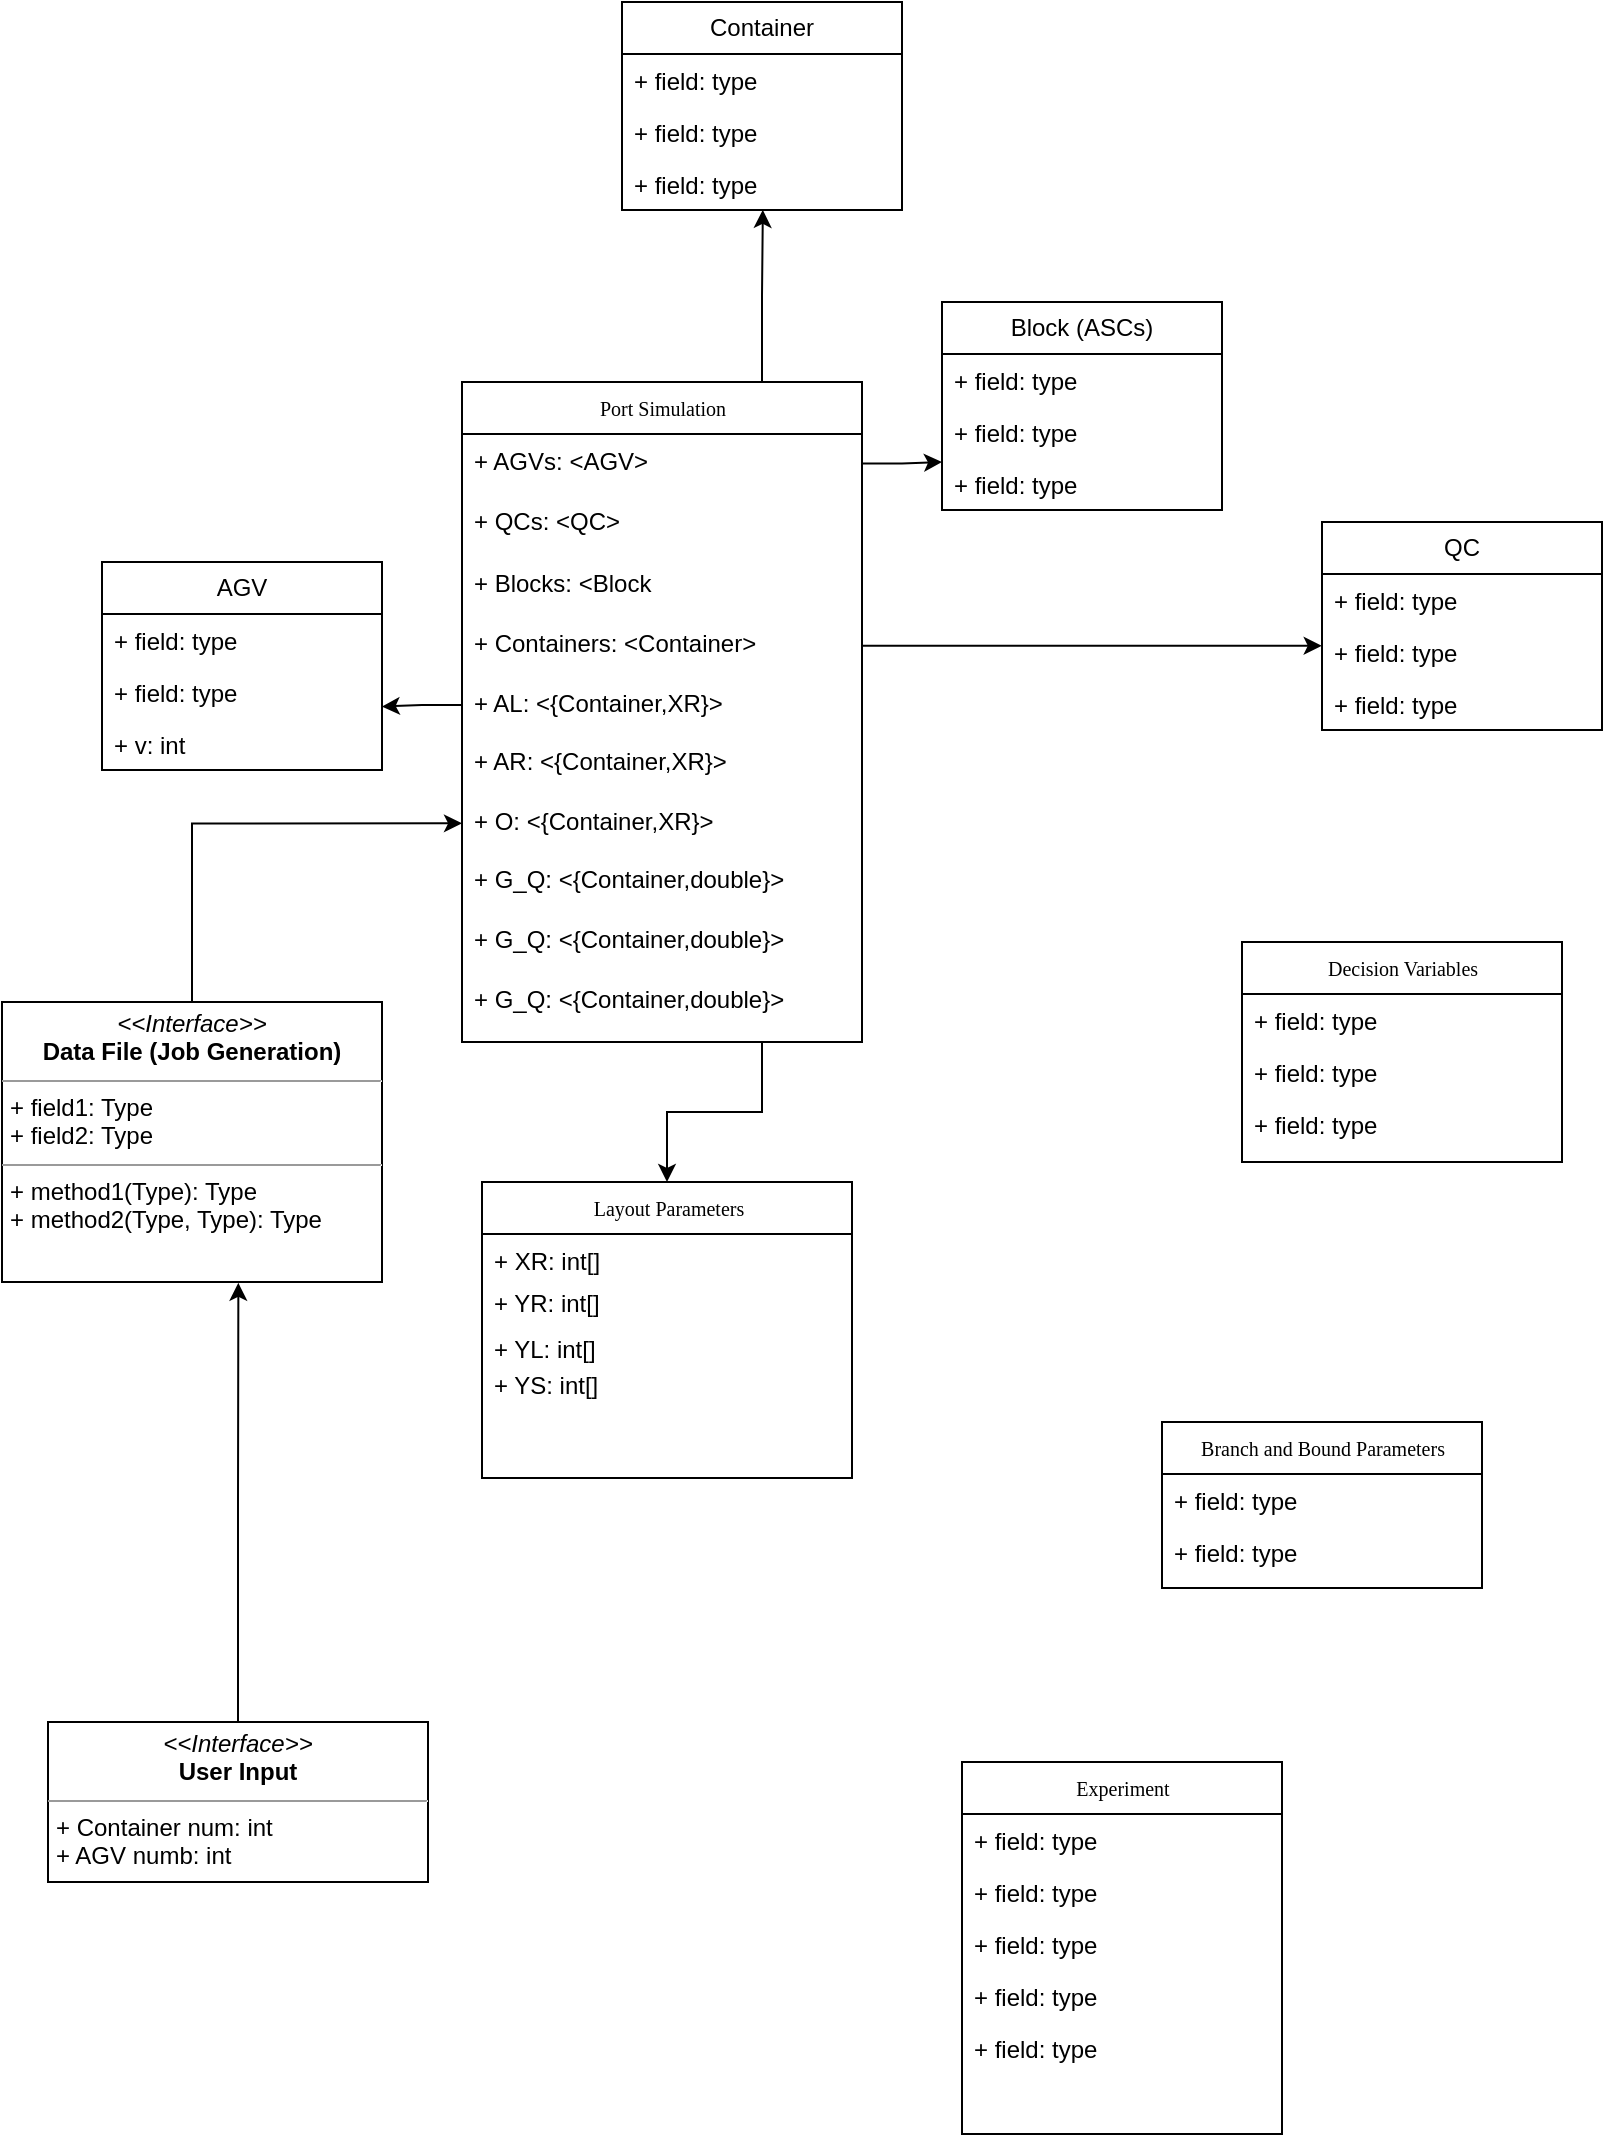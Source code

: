 <mxfile version="24.6.4" type="device">
  <diagram name="Page-1" id="c4acf3e9-155e-7222-9cf6-157b1a14988f">
    <mxGraphModel dx="2540" dy="2374" grid="1" gridSize="10" guides="1" tooltips="1" connect="1" arrows="1" fold="1" page="1" pageScale="1" pageWidth="850" pageHeight="1100" background="none" math="0" shadow="0">
      <root>
        <mxCell id="0" />
        <mxCell id="1" parent="0" />
        <mxCell id="17acba5748e5396b-2" value="Experiment" style="swimlane;html=1;fontStyle=0;childLayout=stackLayout;horizontal=1;startSize=26;fillColor=none;horizontalStack=0;resizeParent=1;resizeLast=0;collapsible=1;marginBottom=0;swimlaneFillColor=#ffffff;rounded=0;shadow=0;comic=0;labelBackgroundColor=none;strokeWidth=1;fontFamily=Verdana;fontSize=10;align=center;" parent="1" vertex="1">
          <mxGeometry x="510" y="440" width="160" height="186" as="geometry" />
        </mxCell>
        <mxCell id="17acba5748e5396b-4" value="+ field: type" style="text;html=1;strokeColor=none;fillColor=none;align=left;verticalAlign=top;spacingLeft=4;spacingRight=4;whiteSpace=wrap;overflow=hidden;rotatable=0;points=[[0,0.5],[1,0.5]];portConstraint=eastwest;" parent="17acba5748e5396b-2" vertex="1">
          <mxGeometry y="26" width="160" height="26" as="geometry" />
        </mxCell>
        <mxCell id="17acba5748e5396b-6" value="+ field: type" style="text;html=1;strokeColor=none;fillColor=none;align=left;verticalAlign=top;spacingLeft=4;spacingRight=4;whiteSpace=wrap;overflow=hidden;rotatable=0;points=[[0,0.5],[1,0.5]];portConstraint=eastwest;" parent="17acba5748e5396b-2" vertex="1">
          <mxGeometry y="52" width="160" height="26" as="geometry" />
        </mxCell>
        <mxCell id="17acba5748e5396b-9" value="+ field: type" style="text;html=1;strokeColor=none;fillColor=none;align=left;verticalAlign=top;spacingLeft=4;spacingRight=4;whiteSpace=wrap;overflow=hidden;rotatable=0;points=[[0,0.5],[1,0.5]];portConstraint=eastwest;" parent="17acba5748e5396b-2" vertex="1">
          <mxGeometry y="78" width="160" height="26" as="geometry" />
        </mxCell>
        <mxCell id="17acba5748e5396b-10" value="+ field: type" style="text;html=1;strokeColor=none;fillColor=none;align=left;verticalAlign=top;spacingLeft=4;spacingRight=4;whiteSpace=wrap;overflow=hidden;rotatable=0;points=[[0,0.5],[1,0.5]];portConstraint=eastwest;" parent="17acba5748e5396b-2" vertex="1">
          <mxGeometry y="104" width="160" height="26" as="geometry" />
        </mxCell>
        <mxCell id="17acba5748e5396b-8" value="+ field: type" style="text;html=1;strokeColor=none;fillColor=none;align=left;verticalAlign=top;spacingLeft=4;spacingRight=4;whiteSpace=wrap;overflow=hidden;rotatable=0;points=[[0,0.5],[1,0.5]];portConstraint=eastwest;" parent="17acba5748e5396b-2" vertex="1">
          <mxGeometry y="130" width="160" height="26" as="geometry" />
        </mxCell>
        <mxCell id="17acba5748e5396b-30" value="Decision Variables" style="swimlane;html=1;fontStyle=0;childLayout=stackLayout;horizontal=1;startSize=26;fillColor=none;horizontalStack=0;resizeParent=1;resizeLast=0;collapsible=1;marginBottom=0;swimlaneFillColor=#ffffff;rounded=0;shadow=0;comic=0;labelBackgroundColor=none;strokeWidth=1;fontFamily=Verdana;fontSize=10;align=center;" parent="1" vertex="1">
          <mxGeometry x="650" y="30" width="160" height="110" as="geometry" />
        </mxCell>
        <mxCell id="17acba5748e5396b-31" value="+ field: type" style="text;html=1;strokeColor=none;fillColor=none;align=left;verticalAlign=top;spacingLeft=4;spacingRight=4;whiteSpace=wrap;overflow=hidden;rotatable=0;points=[[0,0.5],[1,0.5]];portConstraint=eastwest;" parent="17acba5748e5396b-30" vertex="1">
          <mxGeometry y="26" width="160" height="26" as="geometry" />
        </mxCell>
        <mxCell id="17acba5748e5396b-32" value="+ field: type" style="text;html=1;strokeColor=none;fillColor=none;align=left;verticalAlign=top;spacingLeft=4;spacingRight=4;whiteSpace=wrap;overflow=hidden;rotatable=0;points=[[0,0.5],[1,0.5]];portConstraint=eastwest;" parent="17acba5748e5396b-30" vertex="1">
          <mxGeometry y="52" width="160" height="26" as="geometry" />
        </mxCell>
        <mxCell id="17acba5748e5396b-33" value="+ field: type" style="text;html=1;strokeColor=none;fillColor=none;align=left;verticalAlign=top;spacingLeft=4;spacingRight=4;whiteSpace=wrap;overflow=hidden;rotatable=0;points=[[0,0.5],[1,0.5]];portConstraint=eastwest;" parent="17acba5748e5396b-30" vertex="1">
          <mxGeometry y="78" width="160" height="26" as="geometry" />
        </mxCell>
        <mxCell id="5d2195bd80daf111-5" value="Branch and Bound Parameters" style="swimlane;html=1;fontStyle=0;childLayout=stackLayout;horizontal=1;startSize=26;fillColor=none;horizontalStack=0;resizeParent=1;resizeLast=0;collapsible=1;marginBottom=0;swimlaneFillColor=#ffffff;rounded=0;shadow=0;comic=0;labelBackgroundColor=none;strokeWidth=1;fontFamily=Verdana;fontSize=10;align=center;" parent="1" vertex="1">
          <mxGeometry x="610" y="270" width="160" height="83" as="geometry" />
        </mxCell>
        <mxCell id="5d2195bd80daf111-6" value="+ field: type" style="text;html=1;strokeColor=none;fillColor=none;align=left;verticalAlign=top;spacingLeft=4;spacingRight=4;whiteSpace=wrap;overflow=hidden;rotatable=0;points=[[0,0.5],[1,0.5]];portConstraint=eastwest;" parent="5d2195bd80daf111-5" vertex="1">
          <mxGeometry y="26" width="160" height="26" as="geometry" />
        </mxCell>
        <mxCell id="5d2195bd80daf111-7" value="+ field: type" style="text;html=1;strokeColor=none;fillColor=none;align=left;verticalAlign=top;spacingLeft=4;spacingRight=4;whiteSpace=wrap;overflow=hidden;rotatable=0;points=[[0,0.5],[1,0.5]];portConstraint=eastwest;" parent="5d2195bd80daf111-5" vertex="1">
          <mxGeometry y="52" width="160" height="26" as="geometry" />
        </mxCell>
        <mxCell id="FVxCs9x-N6dM_Ds_CgnR-49" style="edgeStyle=orthogonalEdgeStyle;rounded=0;orthogonalLoop=1;jettySize=auto;html=1;exitX=0.5;exitY=0;exitDx=0;exitDy=0;entryX=0;entryY=0.5;entryDx=0;entryDy=0;" edge="1" parent="1" source="5d2195bd80daf111-19" target="FVxCs9x-N6dM_Ds_CgnR-44">
          <mxGeometry relative="1" as="geometry" />
        </mxCell>
        <mxCell id="5d2195bd80daf111-19" value="&lt;p style=&quot;margin:0px;margin-top:4px;text-align:center;&quot;&gt;&lt;i&gt;&amp;lt;&amp;lt;Interface&amp;gt;&amp;gt;&lt;/i&gt;&lt;br&gt;&lt;b&gt;Data File (Job Generation)&lt;/b&gt;&lt;/p&gt;&lt;hr size=&quot;1&quot;&gt;&lt;p style=&quot;margin:0px;margin-left:4px;&quot;&gt;+ field1: Type&lt;br&gt;+ field2: Type&lt;/p&gt;&lt;hr size=&quot;1&quot;&gt;&lt;p style=&quot;margin:0px;margin-left:4px;&quot;&gt;+ method1(Type): Type&lt;br&gt;+ method2(Type, Type): Type&lt;/p&gt;" style="verticalAlign=top;align=left;overflow=fill;fontSize=12;fontFamily=Helvetica;html=1;rounded=0;shadow=0;comic=0;labelBackgroundColor=none;strokeWidth=1" parent="1" vertex="1">
          <mxGeometry x="30" y="60" width="190" height="140" as="geometry" />
        </mxCell>
        <mxCell id="FVxCs9x-N6dM_Ds_CgnR-2" value="&lt;p style=&quot;margin:0px;margin-top:4px;text-align:center;&quot;&gt;&lt;i&gt;&amp;lt;&amp;lt;Interface&amp;gt;&amp;gt;&lt;/i&gt;&lt;br&gt;&lt;b&gt;User Input&lt;/b&gt;&lt;/p&gt;&lt;hr size=&quot;1&quot;&gt;&lt;p style=&quot;margin:0px;margin-left:4px;&quot;&gt;+ Container num: int&lt;br&gt;+ AGV numb: int&lt;/p&gt;&lt;hr size=&quot;1&quot;&gt;&lt;p style=&quot;margin:0px;margin-left:4px;&quot;&gt;&lt;br&gt;&lt;/p&gt;" style="verticalAlign=top;align=left;overflow=fill;fontSize=12;fontFamily=Helvetica;html=1;rounded=0;shadow=0;comic=0;labelBackgroundColor=none;strokeWidth=1" vertex="1" parent="1">
          <mxGeometry x="53" y="420" width="190" height="80" as="geometry" />
        </mxCell>
        <mxCell id="FVxCs9x-N6dM_Ds_CgnR-10" value="" style="group" vertex="1" connectable="0" parent="1">
          <mxGeometry x="270" y="150" width="185" height="148" as="geometry" />
        </mxCell>
        <mxCell id="17acba5748e5396b-20" value="Layout Parameters" style="swimlane;html=1;fontStyle=0;childLayout=stackLayout;horizontal=1;startSize=26;fillColor=none;horizontalStack=0;resizeParent=1;resizeLast=0;collapsible=1;marginBottom=0;swimlaneFillColor=#ffffff;rounded=0;shadow=0;comic=0;labelBackgroundColor=none;strokeWidth=1;fontFamily=Verdana;fontSize=10;align=center;" parent="FVxCs9x-N6dM_Ds_CgnR-10" vertex="1">
          <mxGeometry width="185" height="148" as="geometry" />
        </mxCell>
        <mxCell id="17acba5748e5396b-21" value="+ XR: int[]" style="text;html=1;strokeColor=none;fillColor=none;align=left;verticalAlign=top;spacingLeft=4;spacingRight=4;whiteSpace=wrap;overflow=hidden;rotatable=0;points=[[0,0.5],[1,0.5]];portConstraint=eastwest;" parent="17acba5748e5396b-20" vertex="1">
          <mxGeometry y="26" width="185" height="21.378" as="geometry" />
        </mxCell>
        <mxCell id="17acba5748e5396b-24" value="+ YR: int[]" style="text;html=1;strokeColor=none;fillColor=none;align=left;verticalAlign=top;spacingLeft=4;spacingRight=4;whiteSpace=wrap;overflow=hidden;rotatable=0;points=[[0,0.5],[1,0.5]];portConstraint=eastwest;" parent="17acba5748e5396b-20" vertex="1">
          <mxGeometry y="47.378" width="185" height="23.022" as="geometry" />
        </mxCell>
        <mxCell id="17acba5748e5396b-26" value="+ YL: int[]" style="text;html=1;strokeColor=none;fillColor=none;align=left;verticalAlign=top;spacingLeft=4;spacingRight=4;whiteSpace=wrap;overflow=hidden;rotatable=0;points=[[0,0.5],[1,0.5]];portConstraint=eastwest;" parent="17acba5748e5396b-20" vertex="1">
          <mxGeometry y="70.4" width="185" height="21.378" as="geometry" />
        </mxCell>
        <mxCell id="FVxCs9x-N6dM_Ds_CgnR-5" value="+ YS: int[]" style="text;html=1;strokeColor=none;fillColor=none;align=left;verticalAlign=top;spacingLeft=4;spacingRight=4;whiteSpace=wrap;overflow=hidden;rotatable=0;points=[[0,0.5],[1,0.5]];portConstraint=eastwest;" vertex="1" parent="FVxCs9x-N6dM_Ds_CgnR-10">
          <mxGeometry y="87.978" width="160" height="21.378" as="geometry" />
        </mxCell>
        <mxCell id="FVxCs9x-N6dM_Ds_CgnR-11" style="edgeStyle=orthogonalEdgeStyle;rounded=0;orthogonalLoop=1;jettySize=auto;html=1;exitX=0.5;exitY=0;exitDx=0;exitDy=0;entryX=0.622;entryY=1.003;entryDx=0;entryDy=0;entryPerimeter=0;" edge="1" parent="1" source="FVxCs9x-N6dM_Ds_CgnR-2" target="5d2195bd80daf111-19">
          <mxGeometry relative="1" as="geometry" />
        </mxCell>
        <mxCell id="FVxCs9x-N6dM_Ds_CgnR-24" value="AGV" style="swimlane;fontStyle=0;childLayout=stackLayout;horizontal=1;startSize=26;fillColor=none;horizontalStack=0;resizeParent=1;resizeParentMax=0;resizeLast=0;collapsible=1;marginBottom=0;whiteSpace=wrap;html=1;" vertex="1" parent="1">
          <mxGeometry x="80" y="-160" width="140" height="104" as="geometry" />
        </mxCell>
        <mxCell id="FVxCs9x-N6dM_Ds_CgnR-25" value="+ field: type" style="text;strokeColor=none;fillColor=none;align=left;verticalAlign=top;spacingLeft=4;spacingRight=4;overflow=hidden;rotatable=0;points=[[0,0.5],[1,0.5]];portConstraint=eastwest;whiteSpace=wrap;html=1;" vertex="1" parent="FVxCs9x-N6dM_Ds_CgnR-24">
          <mxGeometry y="26" width="140" height="26" as="geometry" />
        </mxCell>
        <mxCell id="FVxCs9x-N6dM_Ds_CgnR-26" value="+ field: type" style="text;strokeColor=none;fillColor=none;align=left;verticalAlign=top;spacingLeft=4;spacingRight=4;overflow=hidden;rotatable=0;points=[[0,0.5],[1,0.5]];portConstraint=eastwest;whiteSpace=wrap;html=1;" vertex="1" parent="FVxCs9x-N6dM_Ds_CgnR-24">
          <mxGeometry y="52" width="140" height="26" as="geometry" />
        </mxCell>
        <mxCell id="FVxCs9x-N6dM_Ds_CgnR-27" value="+ v: int" style="text;strokeColor=none;fillColor=none;align=left;verticalAlign=top;spacingLeft=4;spacingRight=4;overflow=hidden;rotatable=0;points=[[0,0.5],[1,0.5]];portConstraint=eastwest;whiteSpace=wrap;html=1;" vertex="1" parent="FVxCs9x-N6dM_Ds_CgnR-24">
          <mxGeometry y="78" width="140" height="26" as="geometry" />
        </mxCell>
        <mxCell id="FVxCs9x-N6dM_Ds_CgnR-28" value="Block (ASCs)" style="swimlane;fontStyle=0;childLayout=stackLayout;horizontal=1;startSize=26;fillColor=none;horizontalStack=0;resizeParent=1;resizeParentMax=0;resizeLast=0;collapsible=1;marginBottom=0;whiteSpace=wrap;html=1;" vertex="1" parent="1">
          <mxGeometry x="500" y="-290" width="140" height="104" as="geometry" />
        </mxCell>
        <mxCell id="FVxCs9x-N6dM_Ds_CgnR-29" value="+ field: type" style="text;strokeColor=none;fillColor=none;align=left;verticalAlign=top;spacingLeft=4;spacingRight=4;overflow=hidden;rotatable=0;points=[[0,0.5],[1,0.5]];portConstraint=eastwest;whiteSpace=wrap;html=1;" vertex="1" parent="FVxCs9x-N6dM_Ds_CgnR-28">
          <mxGeometry y="26" width="140" height="26" as="geometry" />
        </mxCell>
        <mxCell id="FVxCs9x-N6dM_Ds_CgnR-30" value="+ field: type" style="text;strokeColor=none;fillColor=none;align=left;verticalAlign=top;spacingLeft=4;spacingRight=4;overflow=hidden;rotatable=0;points=[[0,0.5],[1,0.5]];portConstraint=eastwest;whiteSpace=wrap;html=1;" vertex="1" parent="FVxCs9x-N6dM_Ds_CgnR-28">
          <mxGeometry y="52" width="140" height="26" as="geometry" />
        </mxCell>
        <mxCell id="FVxCs9x-N6dM_Ds_CgnR-31" value="+ field: type" style="text;strokeColor=none;fillColor=none;align=left;verticalAlign=top;spacingLeft=4;spacingRight=4;overflow=hidden;rotatable=0;points=[[0,0.5],[1,0.5]];portConstraint=eastwest;whiteSpace=wrap;html=1;" vertex="1" parent="FVxCs9x-N6dM_Ds_CgnR-28">
          <mxGeometry y="78" width="140" height="26" as="geometry" />
        </mxCell>
        <mxCell id="FVxCs9x-N6dM_Ds_CgnR-32" value="QC" style="swimlane;fontStyle=0;childLayout=stackLayout;horizontal=1;startSize=26;fillColor=none;horizontalStack=0;resizeParent=1;resizeParentMax=0;resizeLast=0;collapsible=1;marginBottom=0;whiteSpace=wrap;html=1;" vertex="1" parent="1">
          <mxGeometry x="690" y="-180" width="140" height="104" as="geometry" />
        </mxCell>
        <mxCell id="FVxCs9x-N6dM_Ds_CgnR-33" value="+ field: type" style="text;strokeColor=none;fillColor=none;align=left;verticalAlign=top;spacingLeft=4;spacingRight=4;overflow=hidden;rotatable=0;points=[[0,0.5],[1,0.5]];portConstraint=eastwest;whiteSpace=wrap;html=1;" vertex="1" parent="FVxCs9x-N6dM_Ds_CgnR-32">
          <mxGeometry y="26" width="140" height="26" as="geometry" />
        </mxCell>
        <mxCell id="FVxCs9x-N6dM_Ds_CgnR-34" value="+ field: type" style="text;strokeColor=none;fillColor=none;align=left;verticalAlign=top;spacingLeft=4;spacingRight=4;overflow=hidden;rotatable=0;points=[[0,0.5],[1,0.5]];portConstraint=eastwest;whiteSpace=wrap;html=1;" vertex="1" parent="FVxCs9x-N6dM_Ds_CgnR-32">
          <mxGeometry y="52" width="140" height="26" as="geometry" />
        </mxCell>
        <mxCell id="FVxCs9x-N6dM_Ds_CgnR-35" value="+ field: type" style="text;strokeColor=none;fillColor=none;align=left;verticalAlign=top;spacingLeft=4;spacingRight=4;overflow=hidden;rotatable=0;points=[[0,0.5],[1,0.5]];portConstraint=eastwest;whiteSpace=wrap;html=1;" vertex="1" parent="FVxCs9x-N6dM_Ds_CgnR-32">
          <mxGeometry y="78" width="140" height="26" as="geometry" />
        </mxCell>
        <mxCell id="FVxCs9x-N6dM_Ds_CgnR-37" value="Container" style="swimlane;fontStyle=0;childLayout=stackLayout;horizontal=1;startSize=26;fillColor=none;horizontalStack=0;resizeParent=1;resizeParentMax=0;resizeLast=0;collapsible=1;marginBottom=0;whiteSpace=wrap;html=1;" vertex="1" parent="1">
          <mxGeometry x="340" y="-440" width="140" height="104" as="geometry" />
        </mxCell>
        <mxCell id="FVxCs9x-N6dM_Ds_CgnR-38" value="+ field: type" style="text;strokeColor=none;fillColor=none;align=left;verticalAlign=top;spacingLeft=4;spacingRight=4;overflow=hidden;rotatable=0;points=[[0,0.5],[1,0.5]];portConstraint=eastwest;whiteSpace=wrap;html=1;" vertex="1" parent="FVxCs9x-N6dM_Ds_CgnR-37">
          <mxGeometry y="26" width="140" height="26" as="geometry" />
        </mxCell>
        <mxCell id="FVxCs9x-N6dM_Ds_CgnR-39" value="+ field: type" style="text;strokeColor=none;fillColor=none;align=left;verticalAlign=top;spacingLeft=4;spacingRight=4;overflow=hidden;rotatable=0;points=[[0,0.5],[1,0.5]];portConstraint=eastwest;whiteSpace=wrap;html=1;" vertex="1" parent="FVxCs9x-N6dM_Ds_CgnR-37">
          <mxGeometry y="52" width="140" height="26" as="geometry" />
        </mxCell>
        <mxCell id="FVxCs9x-N6dM_Ds_CgnR-40" value="+ field: type" style="text;strokeColor=none;fillColor=none;align=left;verticalAlign=top;spacingLeft=4;spacingRight=4;overflow=hidden;rotatable=0;points=[[0,0.5],[1,0.5]];portConstraint=eastwest;whiteSpace=wrap;html=1;" vertex="1" parent="FVxCs9x-N6dM_Ds_CgnR-37">
          <mxGeometry y="78" width="140" height="26" as="geometry" />
        </mxCell>
        <mxCell id="FVxCs9x-N6dM_Ds_CgnR-53" style="edgeStyle=orthogonalEdgeStyle;rounded=0;orthogonalLoop=1;jettySize=auto;html=1;exitX=0.75;exitY=1;exitDx=0;exitDy=0;" edge="1" parent="1" source="FVxCs9x-N6dM_Ds_CgnR-19" target="17acba5748e5396b-20">
          <mxGeometry relative="1" as="geometry" />
        </mxCell>
        <mxCell id="FVxCs9x-N6dM_Ds_CgnR-19" value="Port Simulation" style="swimlane;html=1;fontStyle=0;childLayout=stackLayout;horizontal=1;startSize=26;fillColor=none;horizontalStack=0;resizeParent=1;resizeLast=0;collapsible=1;marginBottom=0;swimlaneFillColor=#ffffff;rounded=0;shadow=0;comic=0;labelBackgroundColor=none;strokeWidth=1;fontFamily=Verdana;fontSize=10;align=center;" vertex="1" parent="1">
          <mxGeometry x="260" y="-250" width="200" height="330" as="geometry" />
        </mxCell>
        <mxCell id="FVxCs9x-N6dM_Ds_CgnR-20" value="+ AGVs: &amp;lt;AGV&amp;gt;" style="text;html=1;strokeColor=none;fillColor=none;align=left;verticalAlign=top;spacingLeft=4;spacingRight=4;whiteSpace=wrap;overflow=hidden;rotatable=0;points=[[0,0.5],[1,0.5]];portConstraint=eastwest;" vertex="1" parent="FVxCs9x-N6dM_Ds_CgnR-19">
          <mxGeometry y="26" width="200" height="29.601" as="geometry" />
        </mxCell>
        <mxCell id="FVxCs9x-N6dM_Ds_CgnR-21" value="+ QCs: &amp;lt;QC&amp;gt;" style="text;html=1;strokeColor=none;fillColor=none;align=left;verticalAlign=top;spacingLeft=4;spacingRight=4;whiteSpace=wrap;overflow=hidden;rotatable=0;points=[[0,0.5],[1,0.5]];portConstraint=eastwest;" vertex="1" parent="FVxCs9x-N6dM_Ds_CgnR-19">
          <mxGeometry y="55.601" width="200" height="31.878" as="geometry" />
        </mxCell>
        <mxCell id="FVxCs9x-N6dM_Ds_CgnR-22" value="+ Blocks: &amp;lt;Block" style="text;html=1;strokeColor=none;fillColor=none;align=left;verticalAlign=top;spacingLeft=4;spacingRight=4;whiteSpace=wrap;overflow=hidden;rotatable=0;points=[[0,0.5],[1,0.5]];portConstraint=eastwest;" vertex="1" parent="FVxCs9x-N6dM_Ds_CgnR-19">
          <mxGeometry y="87.478" width="200" height="29.601" as="geometry" />
        </mxCell>
        <mxCell id="FVxCs9x-N6dM_Ds_CgnR-36" value="+ Containers: &amp;lt;Container&amp;gt;" style="text;html=1;strokeColor=none;fillColor=none;align=left;verticalAlign=top;spacingLeft=4;spacingRight=4;whiteSpace=wrap;overflow=hidden;rotatable=0;points=[[0,0.5],[1,0.5]];portConstraint=eastwest;" vertex="1" parent="FVxCs9x-N6dM_Ds_CgnR-19">
          <mxGeometry y="117.079" width="200" height="29.601" as="geometry" />
        </mxCell>
        <mxCell id="FVxCs9x-N6dM_Ds_CgnR-42" value="+ AL: &amp;lt;{Container,XR}&amp;gt;" style="text;html=1;strokeColor=none;fillColor=none;align=left;verticalAlign=top;spacingLeft=4;spacingRight=4;whiteSpace=wrap;overflow=hidden;rotatable=0;points=[[0,0.5],[1,0.5]];portConstraint=eastwest;" vertex="1" parent="FVxCs9x-N6dM_Ds_CgnR-19">
          <mxGeometry y="146.68" width="200" height="29.601" as="geometry" />
        </mxCell>
        <mxCell id="FVxCs9x-N6dM_Ds_CgnR-43" value="+ AR: &amp;lt;{Container,XR}&amp;gt;" style="text;html=1;strokeColor=none;fillColor=none;align=left;verticalAlign=top;spacingLeft=4;spacingRight=4;whiteSpace=wrap;overflow=hidden;rotatable=0;points=[[0,0.5],[1,0.5]];portConstraint=eastwest;" vertex="1" parent="FVxCs9x-N6dM_Ds_CgnR-19">
          <mxGeometry y="176.281" width="200" height="29.601" as="geometry" />
        </mxCell>
        <mxCell id="FVxCs9x-N6dM_Ds_CgnR-44" value="+ O: &amp;lt;{Container,XR}&amp;gt;" style="text;html=1;strokeColor=none;fillColor=none;align=left;verticalAlign=top;spacingLeft=4;spacingRight=4;whiteSpace=wrap;overflow=hidden;rotatable=0;points=[[0,0.5],[1,0.5]];portConstraint=eastwest;" vertex="1" parent="FVxCs9x-N6dM_Ds_CgnR-19">
          <mxGeometry y="205.881" width="200" height="29.601" as="geometry" />
        </mxCell>
        <mxCell id="FVxCs9x-N6dM_Ds_CgnR-45" value="+ G_Q: &amp;lt;{Container,double}&amp;gt;" style="text;html=1;strokeColor=none;fillColor=none;align=left;verticalAlign=top;spacingLeft=4;spacingRight=4;whiteSpace=wrap;overflow=hidden;rotatable=0;points=[[0,0.5],[1,0.5]];portConstraint=eastwest;" vertex="1" parent="FVxCs9x-N6dM_Ds_CgnR-19">
          <mxGeometry y="235.482" width="200" height="29.601" as="geometry" />
        </mxCell>
        <mxCell id="FVxCs9x-N6dM_Ds_CgnR-46" value="+ G_Q: &amp;lt;{Container,double}&amp;gt;" style="text;html=1;strokeColor=none;fillColor=none;align=left;verticalAlign=top;spacingLeft=4;spacingRight=4;whiteSpace=wrap;overflow=hidden;rotatable=0;points=[[0,0.5],[1,0.5]];portConstraint=eastwest;" vertex="1" parent="FVxCs9x-N6dM_Ds_CgnR-19">
          <mxGeometry y="265.083" width="200" height="29.601" as="geometry" />
        </mxCell>
        <mxCell id="FVxCs9x-N6dM_Ds_CgnR-47" value="+ G_Q: &amp;lt;{Container,double}&amp;gt;" style="text;html=1;strokeColor=none;fillColor=none;align=left;verticalAlign=top;spacingLeft=4;spacingRight=4;whiteSpace=wrap;overflow=hidden;rotatable=0;points=[[0,0.5],[1,0.5]];portConstraint=eastwest;" vertex="1" parent="FVxCs9x-N6dM_Ds_CgnR-19">
          <mxGeometry y="294.683" width="200" height="29.601" as="geometry" />
        </mxCell>
        <mxCell id="FVxCs9x-N6dM_Ds_CgnR-51" style="edgeStyle=orthogonalEdgeStyle;rounded=0;orthogonalLoop=1;jettySize=auto;html=1;exitX=0;exitY=0.5;exitDx=0;exitDy=0;entryX=0.999;entryY=0.781;entryDx=0;entryDy=0;entryPerimeter=0;" edge="1" parent="1" source="FVxCs9x-N6dM_Ds_CgnR-42" target="FVxCs9x-N6dM_Ds_CgnR-26">
          <mxGeometry relative="1" as="geometry" />
        </mxCell>
        <mxCell id="FVxCs9x-N6dM_Ds_CgnR-52" style="edgeStyle=orthogonalEdgeStyle;rounded=0;orthogonalLoop=1;jettySize=auto;html=1;exitX=1;exitY=0.5;exitDx=0;exitDy=0;entryX=0;entryY=0.077;entryDx=0;entryDy=0;entryPerimeter=0;" edge="1" parent="1" source="FVxCs9x-N6dM_Ds_CgnR-20" target="FVxCs9x-N6dM_Ds_CgnR-31">
          <mxGeometry relative="1" as="geometry" />
        </mxCell>
        <mxCell id="FVxCs9x-N6dM_Ds_CgnR-54" style="edgeStyle=orthogonalEdgeStyle;rounded=0;orthogonalLoop=1;jettySize=auto;html=1;exitX=1;exitY=0.5;exitDx=0;exitDy=0;entryX=-0.001;entryY=0.381;entryDx=0;entryDy=0;entryPerimeter=0;" edge="1" parent="1" source="FVxCs9x-N6dM_Ds_CgnR-36" target="FVxCs9x-N6dM_Ds_CgnR-34">
          <mxGeometry relative="1" as="geometry" />
        </mxCell>
        <mxCell id="FVxCs9x-N6dM_Ds_CgnR-56" style="edgeStyle=orthogonalEdgeStyle;rounded=0;orthogonalLoop=1;jettySize=auto;html=1;exitX=0.75;exitY=0;exitDx=0;exitDy=0;entryX=0.503;entryY=0.997;entryDx=0;entryDy=0;entryPerimeter=0;" edge="1" parent="1" source="FVxCs9x-N6dM_Ds_CgnR-19" target="FVxCs9x-N6dM_Ds_CgnR-40">
          <mxGeometry relative="1" as="geometry" />
        </mxCell>
      </root>
    </mxGraphModel>
  </diagram>
</mxfile>
